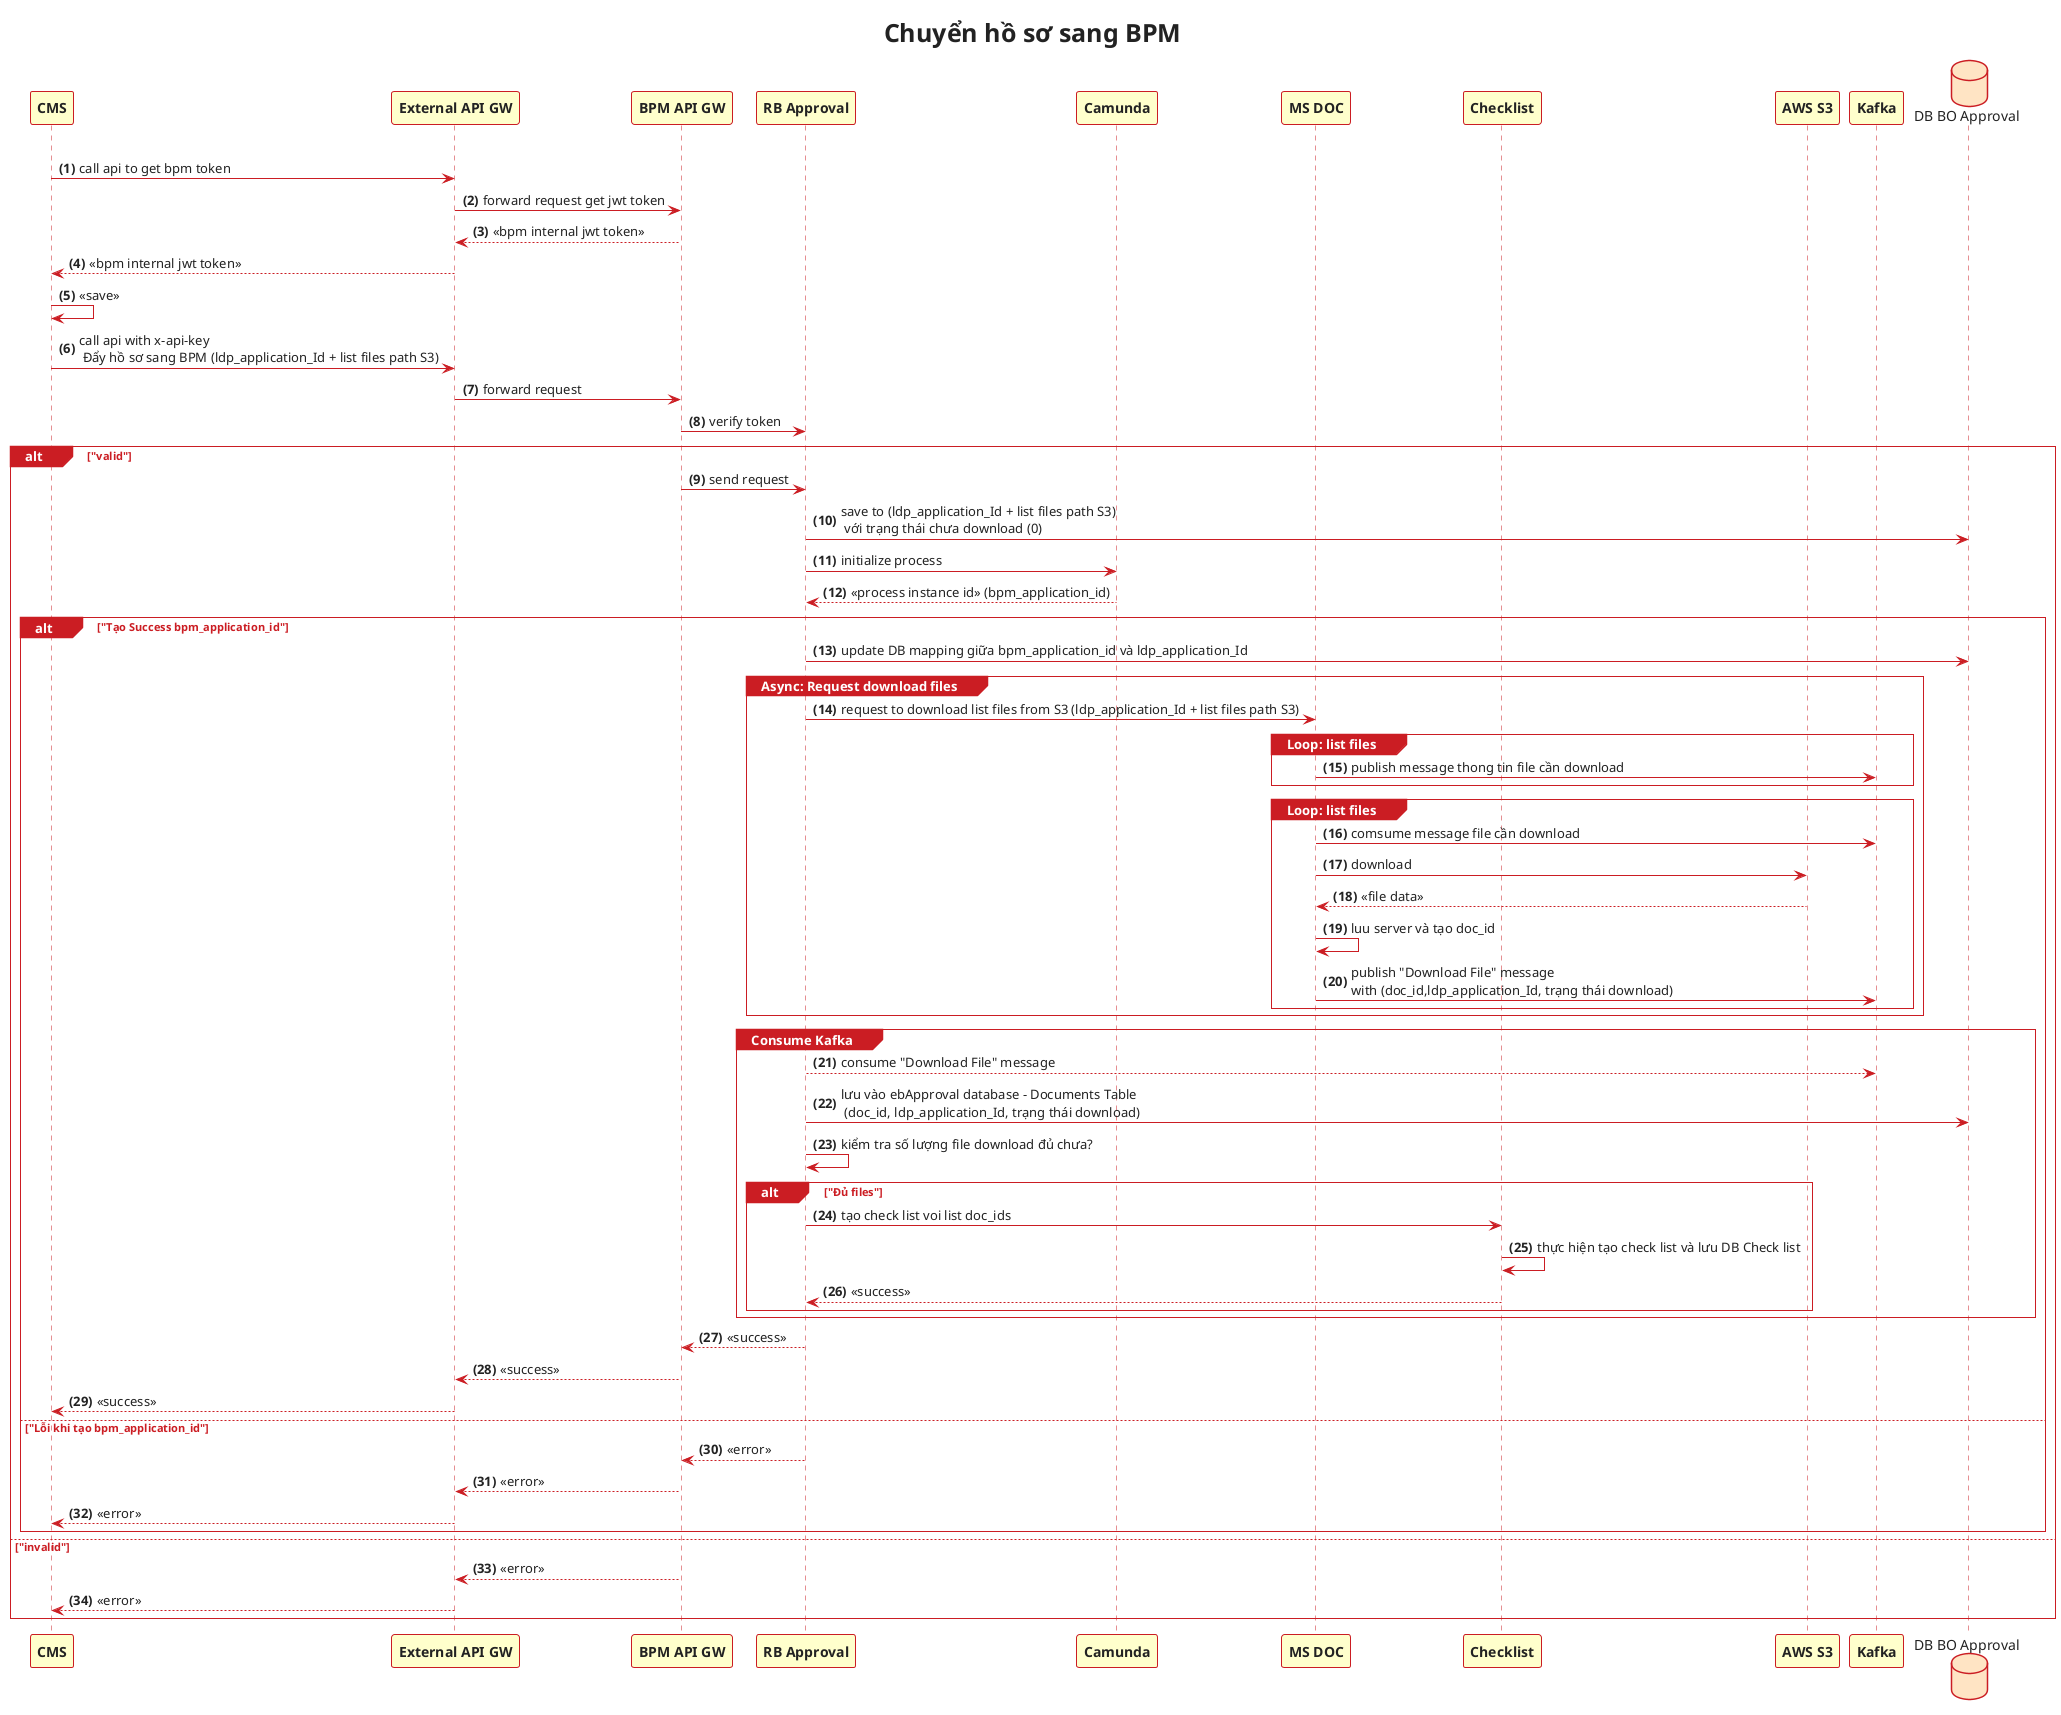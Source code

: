 @startuml
'Config
skinparam shadowing false
skinparam responseMessageBelowArrow false

skinparam DefaultFontColor #222
skinparam TitleFontSize 25

skinparam NoteBorderColor #CB1D23
skinparam NoteBackgroundColor #gold
skinparam NoteFontColor #222

skinparam DatabaseBorderColor #CB1D23
skinparam DatabaseBackgroundColor #bisque

skinparam sequence {
  ParticipantBorderThickness 1
  ParticipantBorderColor #CB1D23
  ParticipantBackgroundColor #business
  ParticipantFontColor #222
  ParticipantFontSize 14
  ParticipantFontStyle bold

  LifeLineBorderColor #CB1D23
  LifeLineBackgroundColor #business

  ArrowColor #CB1D23
  ActorBorderColor #CB1D23

  GroupBorderThickness 1
  GroupBorderColor #CB1D23
  GroupHeaderFontColor #white
  GroupBackgroundColor #CB1D23
  GroupFontColor #CB1D23
}


title
  **Chuyển hồ sơ sang BPM**
end title

||20||
autonumber 1 1 "<b>(0)"

participant cms as "CMS"
participant ext_gw_dmz as "External API GW"
participant bpm_gw_api as "BPM API GW"
participant ebApproval as "RB Approval"
participant msRequest as "Camunda"
participant msDoc as "MS DOC"
participant msChecklist as "Checklist"
participant s3 as "AWS S3"
participant kafka as "Kafka"
database ebDB as "DB BO Approval"

cms -> ext_gw_dmz: call api to get bpm token
ext_gw_dmz -> bpm_gw_api : forward request get jwt token
bpm_gw_api --> ext_gw_dmz: <<bpm internal jwt token>>
ext_gw_dmz --> cms: <<bpm internal jwt token>>
cms -> cms: <<save>>
cms -> ext_gw_dmz: call api with x-api-key\n Đẩy hồ sơ sang BPM (ldp_application_Id + list files path S3)
ext_gw_dmz -> bpm_gw_api : forward request
bpm_gw_api -> ebApproval: verify token
alt "valid"
    bpm_gw_api -> ebApproval: send request
    ebApproval -> ebDB: save to (ldp_application_Id + list files path S3) \n với trạng thái chưa download (0)

    ebApproval -> msRequest: initialize process
    msRequest --> ebApproval: <<process instance id>> (bpm_application_id)
    alt "Tạo Success bpm_application_id"
    ebApproval -> ebDB: update DB mapping giữa bpm_application_id và ldp_application_Id
    group Async: Request download files
        ebApproval -> msDoc : request to download list files from S3 (ldp_application_Id + list files path S3)
        group Loop: list files
            msDoc -> kafka: publish message thong tin file cần download
        end
        group Loop: list files
            msDoc -> kafka: comsume message file cần download
            msDoc -> s3: download
            s3 --> msDoc: <<file data>>
            msDoc -> msDoc : luu server và tạo doc_id
            msDoc -> kafka: publish "Download File" message \nwith (doc_id,ldp_application_Id, trạng thái download)
        end
    end
    group Consume Kafka
    ebApproval --> kafka : consume "Download File" message
    ebApproval -> ebDB : lưu vào ebApproval database - Documents Table\n (doc_id, ldp_application_Id, trạng thái download)
    ebApproval -> ebApproval: kiểm tra số lượng file download đủ chưa?
        alt "Đủ files"
        ebApproval -> msChecklist: tạo check list voi list doc_ids
        msChecklist -> msChecklist : thực hiện tạo check list và lưu DB Check list
        msChecklist --> ebApproval : <<success>>
        end
    end
    ebApproval --> bpm_gw_api: <<success>>
    bpm_gw_api --> ext_gw_dmz : <<success>>
    ext_gw_dmz --> cms: <<success>>
    else "Lỗi khi tạo bpm_application_id"
        ebApproval --> bpm_gw_api: <<error>>
        bpm_gw_api --> ext_gw_dmz : <<error>>
        ext_gw_dmz --> cms: <<error>>
    end
else "invalid"
bpm_gw_api --> ext_gw_dmz : <<error>>
ext_gw_dmz --> cms: <<error>>
end
@enduml